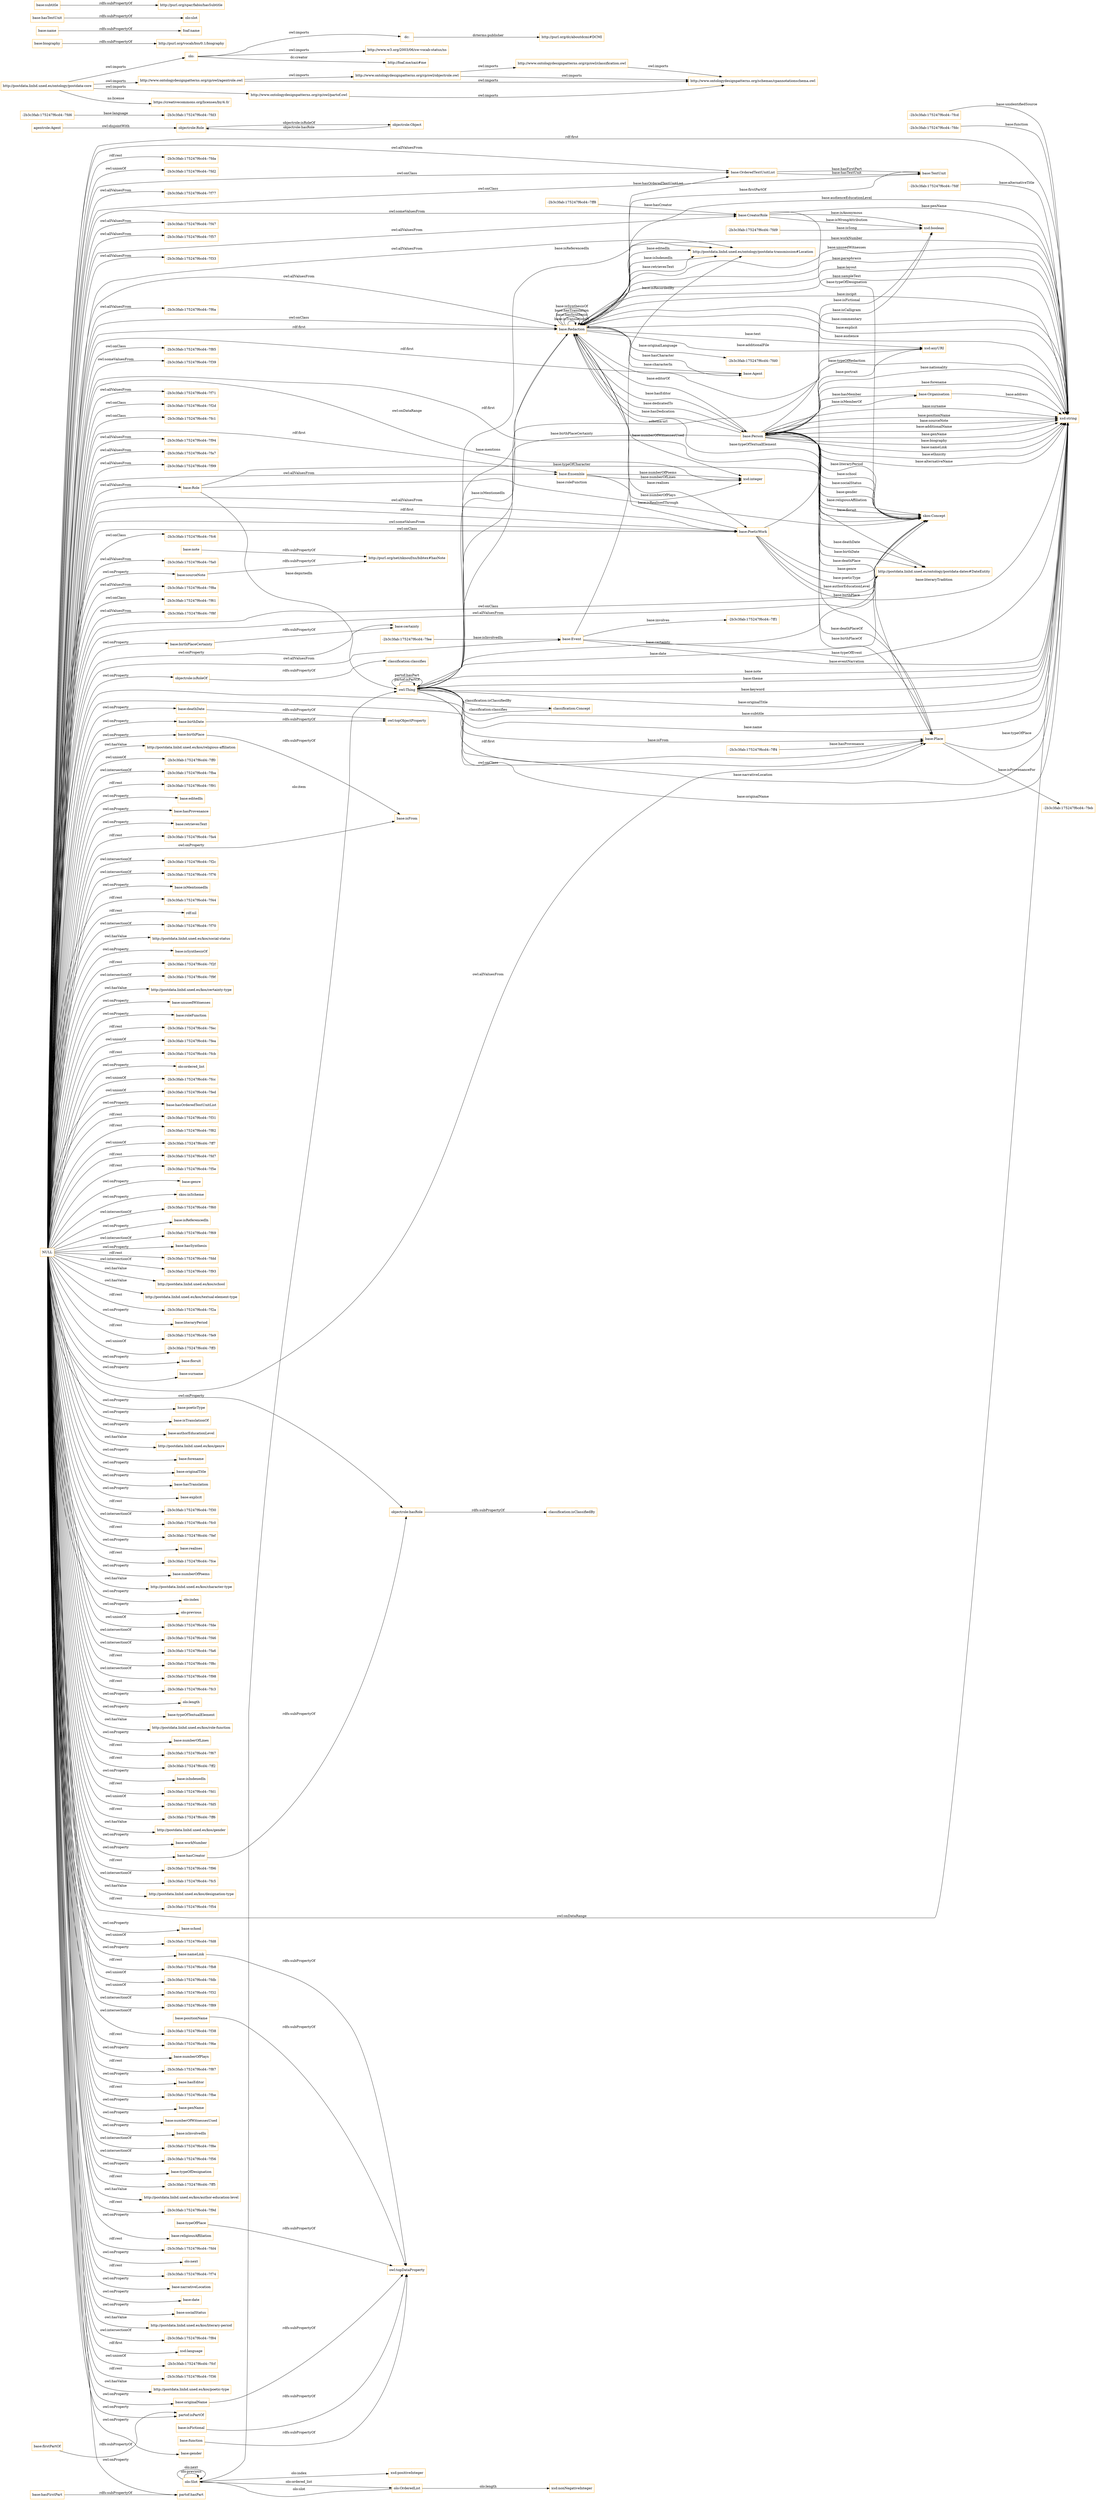 digraph ar2dtool_diagram { 
rankdir=LR;
size="1501"
node [shape = rectangle, color="orange"]; "base:Role" "-2b3c3fab:175247f6cd4:-7f77" "base:OrderedTextUnitList" "-2b3c3fab:175247f6cd4:-7f47" "-2b3c3fab:175247f6cd4:-7fdf" "-2b3c3fab:175247f6cd4:-7ff4" "agentrole:Agent" "-2b3c3fab:175247f6cd4:-7f57" "base:Agent" "-2b3c3fab:175247f6cd4:-7f33" "base:CreatorRole" "base:Person" "base:Organisation" "-2b3c3fab:175247f6cd4:-7f6a" "base:Redaction" "-2b3c3fab:175247f6cd4:-7fcd" "-2b3c3fab:175247f6cd4:-7f85" "-2b3c3fab:175247f6cd4:-7f39" "base:Ensemble" "-2b3c3fab:175247f6cd4:-7ff8" "-2b3c3fab:175247f6cd4:-7f71" "-2b3c3fab:175247f6cd4:-7f2d" "-2b3c3fab:175247f6cd4:-7fd9" "-2b3c3fab:175247f6cd4:-7fc1" "-2b3c3fab:175247f6cd4:-7feb" "base:TextUnit" "-2b3c3fab:175247f6cd4:-7fdc" "-2b3c3fab:175247f6cd4:-7f94" "-2b3c3fab:175247f6cd4:-7fee" "-2b3c3fab:175247f6cd4:-7fa7" "-2b3c3fab:175247f6cd4:-7f99" "skos:Concept" "http://postdata.linhd.uned.es/ontology/postdata-dates#DateEntity" "base:Place" "-2b3c3fab:175247f6cd4:-7fc6" "-2b3c3fab:175247f6cd4:-7ff1" "base:Event" "-2b3c3fab:175247f6cd4:-7fd6" "-2b3c3fab:175247f6cd4:-7fa0" "http://postdata.linhd.uned.es/ontology/postdata-transmission#Location" "-2b3c3fab:175247f6cd4:-7f8a" "-2b3c3fab:175247f6cd4:-7f61" "-2b3c3fab:175247f6cd4:-7f8f" "base:PoeticWork" "owl:Thing" "objectrole:Role" "objectrole:Object" "olo:Slot" "olo:OrderedList" "classification:Concept" ; /*classes style*/
	"base:deathDate" -> "owl:topObjectProperty" [ label = "rdfs:subPropertyOf" ];
	"http://www.ontologydesignpatterns.org/cp/owl/objectrole.owl" -> "http://www.ontologydesignpatterns.org/cp/owl/classification.owl" [ label = "owl:imports" ];
	"http://www.ontologydesignpatterns.org/cp/owl/objectrole.owl" -> "http://www.ontologydesignpatterns.org/schemas/cpannotationschema.owl" [ label = "owl:imports" ];
	"http://www.ontologydesignpatterns.org/cp/owl/classification.owl" -> "http://www.ontologydesignpatterns.org/schemas/cpannotationschema.owl" [ label = "owl:imports" ];
	"base:firstPartOf" -> "partof:isPartOf" [ label = "rdfs:subPropertyOf" ];
	"agentrole:Agent" -> "objectrole:Role" [ label = "owl:disjointWith" ];
	"dc:" -> "http://purl.org/dc/aboutdcmi#DCMI" [ label = "dcterms:publisher" ];
	"olo:" -> "http://www.w3.org/2003/06/sw-vocab-status/ns" [ label = "owl:imports" ];
	"olo:" -> "dc:" [ label = "owl:imports" ];
	"olo:" -> "http://foaf.me/zazi#me" [ label = "dc:creator" ];
	"base:birthPlaceCertainty" -> "base:certainty" [ label = "rdfs:subPropertyOf" ];
	"base:biography" -> "http://purl.org/vocab/bio/0.1/biography" [ label = "rdfs:subPropertyOf" ];
	"objectrole:isRoleOf" -> "classification:classifies" [ label = "rdfs:subPropertyOf" ];
	"base:nameLink" -> "owl:topDataProperty" [ label = "rdfs:subPropertyOf" ];
	"base:sourceNote" -> "http://purl.org/net/nknouf/ns/bibtex#hasNote" [ label = "rdfs:subPropertyOf" ];
	"base:name" -> "foaf:name" [ label = "rdfs:subPropertyOf" ];
	"base:hasTextUnit" -> "olo:slot" [ label = "rdfs:subPropertyOf" ];
	"NULL" -> "base:birthPlace" [ label = "owl:onProperty" ];
	"NULL" -> "http://postdata.linhd.uned.es/kos/religious-affiliation" [ label = "owl:hasValue" ];
	"NULL" -> "-2b3c3fab:175247f6cd4:-7ff0" [ label = "owl:unionOf" ];
	"NULL" -> "base:PoeticWork" [ label = "owl:allValuesFrom" ];
	"NULL" -> "-2b3c3fab:175247f6cd4:-7fba" [ label = "owl:intersectionOf" ];
	"NULL" -> "base:CreatorRole" [ label = "owl:someValuesFrom" ];
	"NULL" -> "-2b3c3fab:175247f6cd4:-7f91" [ label = "rdf:rest" ];
	"NULL" -> "base:editedIn" [ label = "owl:onProperty" ];
	"NULL" -> "base:Place" [ label = "rdf:first" ];
	"NULL" -> "base:hasProvenance" [ label = "owl:onProperty" ];
	"NULL" -> "base:retrievesText" [ label = "owl:onProperty" ];
	"NULL" -> "-2b3c3fab:175247f6cd4:-7fa4" [ label = "rdf:rest" ];
	"NULL" -> "-2b3c3fab:175247f6cd4:-7f71" [ label = "owl:allValuesFrom" ];
	"NULL" -> "base:PoeticWork" [ label = "rdf:first" ];
	"NULL" -> "-2b3c3fab:175247f6cd4:-7f94" [ label = "owl:allValuesFrom" ];
	"NULL" -> "base:birthDate" [ label = "owl:onProperty" ];
	"NULL" -> "-2b3c3fab:175247f6cd4:-7f2c" [ label = "owl:intersectionOf" ];
	"NULL" -> "-2b3c3fab:175247f6cd4:-7f76" [ label = "owl:intersectionOf" ];
	"NULL" -> "base:isMentionedIn" [ label = "owl:onProperty" ];
	"NULL" -> "-2b3c3fab:175247f6cd4:-7f44" [ label = "rdf:rest" ];
	"NULL" -> "rdf:nil" [ label = "rdf:rest" ];
	"NULL" -> "-2b3c3fab:175247f6cd4:-7f70" [ label = "owl:intersectionOf" ];
	"NULL" -> "-2b3c3fab:175247f6cd4:-7f2d" [ label = "owl:onClass" ];
	"NULL" -> "http://postdata.linhd.uned.es/kos/social-status" [ label = "owl:hasValue" ];
	"NULL" -> "base:isSynthesisOf" [ label = "owl:onProperty" ];
	"NULL" -> "-2b3c3fab:175247f6cd4:-7fc6" [ label = "owl:onClass" ];
	"NULL" -> "-2b3c3fab:175247f6cd4:-7f2f" [ label = "rdf:rest" ];
	"NULL" -> "base:birthPlaceCertainty" [ label = "owl:onProperty" ];
	"NULL" -> "-2b3c3fab:175247f6cd4:-7f9f" [ label = "owl:intersectionOf" ];
	"NULL" -> "http://postdata.linhd.uned.es/kos/certainty-type" [ label = "owl:hasValue" ];
	"NULL" -> "base:unusedWitnesses" [ label = "owl:onProperty" ];
	"NULL" -> "base:roleFunction" [ label = "owl:onProperty" ];
	"NULL" -> "-2b3c3fab:175247f6cd4:-7fec" [ label = "rdf:rest" ];
	"NULL" -> "objectrole:isRoleOf" [ label = "owl:onProperty" ];
	"NULL" -> "-2b3c3fab:175247f6cd4:-7fea" [ label = "owl:unionOf" ];
	"NULL" -> "partof:isPartOf" [ label = "owl:onProperty" ];
	"NULL" -> "-2b3c3fab:175247f6cd4:-7fcb" [ label = "rdf:rest" ];
	"NULL" -> "olo:ordered_list" [ label = "owl:onProperty" ];
	"NULL" -> "-2b3c3fab:175247f6cd4:-7fcc" [ label = "owl:unionOf" ];
	"NULL" -> "-2b3c3fab:175247f6cd4:-7fed" [ label = "owl:unionOf" ];
	"NULL" -> "base:hasOrderedTextUnitList" [ label = "owl:onProperty" ];
	"NULL" -> "-2b3c3fab:175247f6cd4:-7f47" [ label = "owl:allValuesFrom" ];
	"NULL" -> "-2b3c3fab:175247f6cd4:-7f31" [ label = "rdf:rest" ];
	"NULL" -> "-2b3c3fab:175247f6cd4:-7f82" [ label = "rdf:rest" ];
	"NULL" -> "-2b3c3fab:175247f6cd4:-7ff7" [ label = "owl:unionOf" ];
	"NULL" -> "-2b3c3fab:175247f6cd4:-7fd7" [ label = "rdf:rest" ];
	"NULL" -> "-2b3c3fab:175247f6cd4:-7f5e" [ label = "rdf:rest" ];
	"NULL" -> "base:Role" [ label = "owl:allValuesFrom" ];
	"NULL" -> "base:genre" [ label = "owl:onProperty" ];
	"NULL" -> "skos:inScheme" [ label = "owl:onProperty" ];
	"NULL" -> "base:OrderedTextUnitList" [ label = "owl:allValuesFrom" ];
	"NULL" -> "base:CreatorRole" [ label = "owl:allValuesFrom" ];
	"NULL" -> "-2b3c3fab:175247f6cd4:-7f99" [ label = "owl:allValuesFrom" ];
	"NULL" -> "http://postdata.linhd.uned.es/ontology/postdata-dates#DateEntity" [ label = "owl:onClass" ];
	"NULL" -> "base:Ensemble" [ label = "owl:allValuesFrom" ];
	"NULL" -> "-2b3c3fab:175247f6cd4:-7f60" [ label = "owl:intersectionOf" ];
	"NULL" -> "base:isReferencedIn" [ label = "owl:onProperty" ];
	"NULL" -> "-2b3c3fab:175247f6cd4:-7f69" [ label = "owl:intersectionOf" ];
	"NULL" -> "base:hasSynthesis" [ label = "owl:onProperty" ];
	"NULL" -> "-2b3c3fab:175247f6cd4:-7fdd" [ label = "rdf:rest" ];
	"NULL" -> "base:Agent" [ label = "rdf:first" ];
	"NULL" -> "-2b3c3fab:175247f6cd4:-7f93" [ label = "owl:intersectionOf" ];
	"NULL" -> "http://postdata.linhd.uned.es/kos/school" [ label = "owl:hasValue" ];
	"NULL" -> "skos:Concept" [ label = "rdf:first" ];
	"NULL" -> "http://postdata.linhd.uned.es/kos/textual-element-type" [ label = "owl:hasValue" ];
	"NULL" -> "-2b3c3fab:175247f6cd4:-7f2a" [ label = "rdf:rest" ];
	"NULL" -> "base:literaryPeriod" [ label = "owl:onProperty" ];
	"NULL" -> "-2b3c3fab:175247f6cd4:-7fe9" [ label = "rdf:rest" ];
	"NULL" -> "-2b3c3fab:175247f6cd4:-7ff3" [ label = "owl:unionOf" ];
	"NULL" -> "base:floruit" [ label = "owl:onProperty" ];
	"NULL" -> "base:surname" [ label = "owl:onProperty" ];
	"NULL" -> "xsd:string" [ label = "owl:onDataRange" ];
	"NULL" -> "base:poeticType" [ label = "owl:onProperty" ];
	"NULL" -> "base:isTranslationOf" [ label = "owl:onProperty" ];
	"NULL" -> "base:authorEducationLevel" [ label = "owl:onProperty" ];
	"NULL" -> "http://postdata.linhd.uned.es/kos/genre" [ label = "owl:hasValue" ];
	"NULL" -> "base:forename" [ label = "owl:onProperty" ];
	"NULL" -> "base:originalTitle" [ label = "owl:onProperty" ];
	"NULL" -> "base:hasTranslation" [ label = "owl:onProperty" ];
	"NULL" -> "base:Redaction" [ label = "owl:allValuesFrom" ];
	"NULL" -> "base:explicit" [ label = "owl:onProperty" ];
	"NULL" -> "-2b3c3fab:175247f6cd4:-7f30" [ label = "rdf:rest" ];
	"NULL" -> "-2b3c3fab:175247f6cd4:-7fc0" [ label = "owl:intersectionOf" ];
	"NULL" -> "-2b3c3fab:175247f6cd4:-7fef" [ label = "rdf:rest" ];
	"NULL" -> "base:realises" [ label = "owl:onProperty" ];
	"NULL" -> "-2b3c3fab:175247f6cd4:-7fce" [ label = "rdf:rest" ];
	"NULL" -> "base:PoeticWork" [ label = "owl:someValuesFrom" ];
	"NULL" -> "base:numberOfPoems" [ label = "owl:onProperty" ];
	"NULL" -> "http://postdata.linhd.uned.es/kos/character-type" [ label = "owl:hasValue" ];
	"NULL" -> "olo:index" [ label = "owl:onProperty" ];
	"NULL" -> "olo:previous" [ label = "owl:onProperty" ];
	"NULL" -> "-2b3c3fab:175247f6cd4:-7fde" [ label = "owl:unionOf" ];
	"NULL" -> "-2b3c3fab:175247f6cd4:-7f46" [ label = "owl:intersectionOf" ];
	"NULL" -> "-2b3c3fab:175247f6cd4:-7f8f" [ label = "owl:allValuesFrom" ];
	"NULL" -> "-2b3c3fab:175247f6cd4:-7fa6" [ label = "owl:intersectionOf" ];
	"NULL" -> "-2b3c3fab:175247f6cd4:-7f8c" [ label = "rdf:rest" ];
	"NULL" -> "-2b3c3fab:175247f6cd4:-7f98" [ label = "owl:intersectionOf" ];
	"NULL" -> "-2b3c3fab:175247f6cd4:-7fc3" [ label = "rdf:rest" ];
	"NULL" -> "base:PoeticWork" [ label = "owl:onClass" ];
	"NULL" -> "-2b3c3fab:175247f6cd4:-7f8a" [ label = "owl:allValuesFrom" ];
	"NULL" -> "-2b3c3fab:175247f6cd4:-7fc1" [ label = "owl:onClass" ];
	"NULL" -> "xsd:string" [ label = "rdf:first" ];
	"NULL" -> "olo:length" [ label = "owl:onProperty" ];
	"NULL" -> "-2b3c3fab:175247f6cd4:-7f33" [ label = "owl:allValuesFrom" ];
	"NULL" -> "base:typeOfTextualElement" [ label = "owl:onProperty" ];
	"NULL" -> "http://postdata.linhd.uned.es/kos/role-function" [ label = "owl:hasValue" ];
	"NULL" -> "base:numberOfLines" [ label = "owl:onProperty" ];
	"NULL" -> "-2b3c3fab:175247f6cd4:-7f67" [ label = "rdf:rest" ];
	"NULL" -> "-2b3c3fab:175247f6cd4:-7ff2" [ label = "rdf:rest" ];
	"NULL" -> "base:isIndexedIn" [ label = "owl:onProperty" ];
	"NULL" -> "-2b3c3fab:175247f6cd4:-7f85" [ label = "owl:onClass" ];
	"NULL" -> "-2b3c3fab:175247f6cd4:-7fd1" [ label = "rdf:rest" ];
	"NULL" -> "-2b3c3fab:175247f6cd4:-7f57" [ label = "owl:allValuesFrom" ];
	"NULL" -> "-2b3c3fab:175247f6cd4:-7fd5" [ label = "owl:unionOf" ];
	"NULL" -> "-2b3c3fab:175247f6cd4:-7ff6" [ label = "rdf:rest" ];
	"NULL" -> "http://postdata.linhd.uned.es/kos/gender" [ label = "owl:hasValue" ];
	"NULL" -> "base:workNumber" [ label = "owl:onProperty" ];
	"NULL" -> "base:hasCreator" [ label = "owl:onProperty" ];
	"NULL" -> "-2b3c3fab:175247f6cd4:-7f96" [ label = "rdf:rest" ];
	"NULL" -> "-2b3c3fab:175247f6cd4:-7fc5" [ label = "owl:intersectionOf" ];
	"NULL" -> "http://postdata.linhd.uned.es/kos/designation-type" [ label = "owl:hasValue" ];
	"NULL" -> "base:deathDate" [ label = "owl:onProperty" ];
	"NULL" -> "-2b3c3fab:175247f6cd4:-7f61" [ label = "owl:onClass" ];
	"NULL" -> "-2b3c3fab:175247f6cd4:-7f54" [ label = "rdf:rest" ];
	"NULL" -> "base:isFrom" [ label = "owl:onProperty" ];
	"NULL" -> "base:Redaction" [ label = "owl:onClass" ];
	"NULL" -> "base:school" [ label = "owl:onProperty" ];
	"NULL" -> "-2b3c3fab:175247f6cd4:-7fd8" [ label = "owl:unionOf" ];
	"NULL" -> "-2b3c3fab:175247f6cd4:-7fb8" [ label = "rdf:rest" ];
	"NULL" -> "xsd:integer" [ label = "owl:onDataRange" ];
	"NULL" -> "-2b3c3fab:175247f6cd4:-7fdb" [ label = "owl:unionOf" ];
	"NULL" -> "-2b3c3fab:175247f6cd4:-7f32" [ label = "owl:unionOf" ];
	"NULL" -> "-2b3c3fab:175247f6cd4:-7f39" [ label = "owl:someValuesFrom" ];
	"NULL" -> "-2b3c3fab:175247f6cd4:-7f89" [ label = "owl:intersectionOf" ];
	"NULL" -> "-2b3c3fab:175247f6cd4:-7f38" [ label = "owl:intersectionOf" ];
	"NULL" -> "objectrole:hasRole" [ label = "owl:onProperty" ];
	"NULL" -> "partof:hasPart" [ label = "owl:onProperty" ];
	"NULL" -> "-2b3c3fab:175247f6cd4:-7f6e" [ label = "rdf:rest" ];
	"NULL" -> "base:Place" [ label = "owl:onClass" ];
	"NULL" -> "base:numberOfPlays" [ label = "owl:onProperty" ];
	"NULL" -> "-2b3c3fab:175247f6cd4:-7f87" [ label = "rdf:rest" ];
	"NULL" -> "base:nameLink" [ label = "owl:onProperty" ];
	"NULL" -> "base:hasEditor" [ label = "owl:onProperty" ];
	"NULL" -> "base:Ensemble" [ label = "rdf:first" ];
	"NULL" -> "-2b3c3fab:175247f6cd4:-7fbe" [ label = "rdf:rest" ];
	"NULL" -> "base:penName" [ label = "owl:onProperty" ];
	"NULL" -> "base:numberOfWitnessesUsed" [ label = "owl:onProperty" ];
	"NULL" -> "base:isInvolvedIn" [ label = "owl:onProperty" ];
	"NULL" -> "-2b3c3fab:175247f6cd4:-7f8e" [ label = "owl:intersectionOf" ];
	"NULL" -> "-2b3c3fab:175247f6cd4:-7f56" [ label = "owl:intersectionOf" ];
	"NULL" -> "base:typeOfDesignation" [ label = "owl:onProperty" ];
	"NULL" -> "http://postdata.linhd.uned.es/ontology/postdata-transmission#Location" [ label = "owl:allValuesFrom" ];
	"NULL" -> "base:Redaction" [ label = "rdf:first" ];
	"NULL" -> "-2b3c3fab:175247f6cd4:-7fa7" [ label = "owl:allValuesFrom" ];
	"NULL" -> "-2b3c3fab:175247f6cd4:-7ff5" [ label = "rdf:rest" ];
	"NULL" -> "http://postdata.linhd.uned.es/kos/author-education-level" [ label = "owl:hasValue" ];
	"NULL" -> "-2b3c3fab:175247f6cd4:-7f9d" [ label = "rdf:rest" ];
	"NULL" -> "base:originalName" [ label = "owl:onProperty" ];
	"NULL" -> "base:religiousAffiliation" [ label = "owl:onProperty" ];
	"NULL" -> "-2b3c3fab:175247f6cd4:-7fd4" [ label = "rdf:rest" ];
	"NULL" -> "olo:next" [ label = "owl:onProperty" ];
	"NULL" -> "-2b3c3fab:175247f6cd4:-7f6a" [ label = "owl:allValuesFrom" ];
	"NULL" -> "-2b3c3fab:175247f6cd4:-7fa0" [ label = "owl:allValuesFrom" ];
	"NULL" -> "base:sourceNote" [ label = "owl:onProperty" ];
	"NULL" -> "-2b3c3fab:175247f6cd4:-7f74" [ label = "rdf:rest" ];
	"NULL" -> "base:narrativeLocation" [ label = "owl:onProperty" ];
	"NULL" -> "base:certainty" [ label = "owl:onProperty" ];
	"NULL" -> "base:date" [ label = "owl:onProperty" ];
	"NULL" -> "base:TextUnit" [ label = "owl:onClass" ];
	"NULL" -> "base:Place" [ label = "owl:allValuesFrom" ];
	"NULL" -> "base:socialStatus" [ label = "owl:onProperty" ];
	"NULL" -> "http://postdata.linhd.uned.es/kos/literary-period" [ label = "owl:hasValue" ];
	"NULL" -> "http://postdata.linhd.uned.es/ontology/postdata-dates#DateEntity" [ label = "owl:allValuesFrom" ];
	"NULL" -> "-2b3c3fab:175247f6cd4:-7f84" [ label = "owl:intersectionOf" ];
	"NULL" -> "xsd:language" [ label = "rdf:first" ];
	"NULL" -> "-2b3c3fab:175247f6cd4:-7f77" [ label = "owl:allValuesFrom" ];
	"NULL" -> "-2b3c3fab:175247f6cd4:-7fcf" [ label = "owl:unionOf" ];
	"NULL" -> "-2b3c3fab:175247f6cd4:-7f36" [ label = "rdf:rest" ];
	"NULL" -> "http://postdata.linhd.uned.es/kos/poetic-type" [ label = "owl:hasValue" ];
	"NULL" -> "base:gender" [ label = "owl:onProperty" ];
	"NULL" -> "-2b3c3fab:175247f6cd4:-7fda" [ label = "rdf:rest" ];
	"NULL" -> "base:OrderedTextUnitList" [ label = "owl:onClass" ];
	"NULL" -> "base:Event" [ label = "owl:allValuesFrom" ];
	"NULL" -> "-2b3c3fab:175247f6cd4:-7fd2" [ label = "owl:unionOf" ];
	"base:hasFirstPart" -> "partof:hasPart" [ label = "rdfs:subPropertyOf" ];
	"base:hasCreator" -> "objectrole:hasRole" [ label = "rdfs:subPropertyOf" ];
	"base:birthPlace" -> "base:isFrom" [ label = "rdfs:subPropertyOf" ];
	"http://www.ontologydesignpatterns.org/cp/owl/agentrole.owl" -> "http://www.ontologydesignpatterns.org/cp/owl/objectrole.owl" [ label = "owl:imports" ];
	"http://www.ontologydesignpatterns.org/cp/owl/agentrole.owl" -> "http://www.ontologydesignpatterns.org/schemas/cpannotationschema.owl" [ label = "owl:imports" ];
	"base:isFictional" -> "owl:topDataProperty" [ label = "rdfs:subPropertyOf" ];
	"base:subtitle" -> "http://purl.org/spar/fabio/hasSubtitle" [ label = "rdfs:subPropertyOf" ];
	"base:function" -> "owl:topDataProperty" [ label = "rdfs:subPropertyOf" ];
	"base:originalName" -> "owl:topDataProperty" [ label = "rdfs:subPropertyOf" ];
	"http://www.ontologydesignpatterns.org/cp/owl/partof.owl" -> "http://www.ontologydesignpatterns.org/schemas/cpannotationschema.owl" [ label = "owl:imports" ];
	"http://postdata.linhd.uned.es/ontology/postdata-core" -> "https://creativecommons.org/licenses/by/4.0/" [ label = "ns:license" ];
	"http://postdata.linhd.uned.es/ontology/postdata-core" -> "http://www.ontologydesignpatterns.org/cp/owl/partof.owl" [ label = "owl:imports" ];
	"http://postdata.linhd.uned.es/ontology/postdata-core" -> "http://www.ontologydesignpatterns.org/cp/owl/agentrole.owl" [ label = "owl:imports" ];
	"http://postdata.linhd.uned.es/ontology/postdata-core" -> "olo:" [ label = "owl:imports" ];
	"base:note" -> "http://purl.org/net/nknouf/ns/bibtex#hasNote" [ label = "rdfs:subPropertyOf" ];
	"base:birthDate" -> "owl:topObjectProperty" [ label = "rdfs:subPropertyOf" ];
	"base:positionName" -> "owl:topDataProperty" [ label = "rdfs:subPropertyOf" ];
	"objectrole:hasRole" -> "classification:isClassifiedBy" [ label = "rdfs:subPropertyOf" ];
	"base:typeOfPlace" -> "owl:topDataProperty" [ label = "rdfs:subPropertyOf" ];
	"base:Redaction" -> "owl:Thing" [ label = "base:mentions" ];
	"base:Person" -> "xsd:boolean" [ label = "base:isFictional" ];
	"owl:Thing" -> "xsd:string" [ label = "base:narrativeLocation" ];
	"base:CreatorRole" -> "xsd:string" [ label = "base:penName" ];
	"base:Person" -> "base:Place" [ label = "base:deathPlace" ];
	"base:Ensemble" -> "xsd:integer" [ label = "base:numberOfLines" ];
	"base:Redaction" -> "xsd:string" [ label = "base:audienceEducationLevel" ];
	"base:Event" -> "xsd:string" [ label = "base:eventNarration" ];
	"base:Redaction" -> "xsd:string" [ label = "base:workNumber" ];
	"owl:Thing" -> "xsd:string" [ label = "base:originalName" ];
	"base:OrderedTextUnitList" -> "base:TextUnit" [ label = "base:hasTextUnit" ];
	"base:Redaction" -> "base:Person" [ label = "base:hasEditor" ];
	"olo:Slot" -> "olo:Slot" [ label = "olo:previous" ];
	"base:Redaction" -> "xsd:string" [ label = "base:unusedWitnesses" ];
	"base:Place" -> "base:Person" [ label = "base:deathPlaceOf" ];
	"base:Person" -> "http://postdata.linhd.uned.es/ontology/postdata-dates#DateEntity" [ label = "base:floruit" ];
	"base:Person" -> "xsd:string" [ label = "base:surname" ];
	"base:Person" -> "xsd:string" [ label = "base:positionName" ];
	"classification:Concept" -> "owl:Thing" [ label = "classification:classifies" ];
	"-2b3c3fab:175247f6cd4:-7ff8" -> "base:CreatorRole" [ label = "base:hasCreator" ];
	"base:Redaction" -> "xsd:string" [ label = "base:paraphrasis" ];
	"base:Person" -> "base:Redaction" [ label = "base:hasDedication" ];
	"base:Event" -> "xsd:string" [ label = "base:typeOfEvent" ];
	"base:Person" -> "http://postdata.linhd.uned.es/ontology/postdata-dates#DateEntity" [ label = "base:deathDate" ];
	"base:Person" -> "base:Place" [ label = "base:birthPlace" ];
	"base:Event" -> "http://postdata.linhd.uned.es/ontology/postdata-transmission#Location" [ label = "base:isRecordedBy" ];
	"base:CreatorRole" -> "xsd:boolean" [ label = "base:isAnonymous" ];
	"base:Redaction" -> "base:Agent" [ label = "base:hasCharacter" ];
	"base:Redaction" -> "xsd:anyURI" [ label = "base:text" ];
	"base:Redaction" -> "xsd:anyURI" [ label = "base:additionalFile" ];
	"base:Person" -> "base:Organisation" [ label = "base:isMemberOf" ];
	"base:Redaction" -> "xsd:string" [ label = "base:layout" ];
	"base:PoeticWork" -> "xsd:boolean" [ label = "base:isCalligram" ];
	"olo:Slot" -> "olo:OrderedList" [ label = "olo:ordered_list" ];
	"base:Redaction" -> "http://postdata.linhd.uned.es/ontology/postdata-transmission#Location" [ label = "base:editedIn" ];
	"base:Redaction" -> "skos:Concept" [ label = "base:typeOfTextualElement" ];
	"olo:OrderedList" -> "xsd:nonNegativeInteger" [ label = "olo:length" ];
	"-2b3c3fab:175247f6cd4:-7fee" -> "base:Event" [ label = "base:isInvolvedIn" ];
	"base:PoeticWork" -> "base:Redaction" [ label = "base:isRealisedThrough" ];
	"base:Redaction" -> "base:PoeticWork" [ label = "base:realises" ];
	"base:Person" -> "skos:Concept" [ label = "base:religiousAffiliation" ];
	"base:Person" -> "xsd:string" [ label = "base:sourceNote" ];
	"base:Redaction" -> "xsd:string" [ label = "base:sampleText" ];
	"base:Redaction" -> "xsd:string" [ label = "base:incipit" ];
	"base:Person" -> "http://postdata.linhd.uned.es/ontology/postdata-dates#DateEntity" [ label = "base:birthDate" ];
	"base:Person" -> "owl:Thing" [ label = "base:birthPlaceCertainty" ];
	"base:Person" -> "skos:Concept" [ label = "base:literaryPeriod" ];
	"base:Person" -> "xsd:string" [ label = "base:additionalName" ];
	"base:Person" -> "xsd:string" [ label = "base:genName" ];
	"base:Person" -> "base:Redaction" [ label = "base:editorOf" ];
	"base:CreatorRole" -> "skos:Concept" [ label = "base:typeOfDesignation" ];
	"base:Person" -> "xsd:string" [ label = "base:biography" ];
	"base:Redaction" -> "base:Redaction" [ label = "base:isTranslationOf" ];
	"owl:Thing" -> "skos:Concept" [ label = "base:certainty" ];
	"base:Redaction" -> "base:Redaction" [ label = "base:hasSynthesis" ];
	"olo:OrderedList" -> "olo:Slot" [ label = "olo:slot" ];
	"base:Person" -> "skos:Concept" [ label = "base:school" ];
	"olo:Slot" -> "olo:Slot" [ label = "olo:next" ];
	"owl:Thing" -> "xsd:anyURI" [ label = "schema:url" ];
	"owl:Thing" -> "http://postdata.linhd.uned.es/ontology/postdata-transmission#Location" [ label = "base:isReferencedIn" ];
	"base:PoeticWork" -> "xsd:string" [ label = "base:literaryTradition" ];
	"owl:Thing" -> "xsd:string" [ label = "base:note" ];
	"-2b3c3fab:175247f6cd4:-7fcd" -> "xsd:string" [ label = "base:unidentifiedSource" ];
	"owl:Thing" -> "xsd:string" [ label = "base:theme" ];
	"base:Event" -> "-2b3c3fab:175247f6cd4:-7ff1" [ label = "base:involves" ];
	"base:Role" -> "skos:Concept" [ label = "base:roleFunction" ];
	"base:PoeticWork" -> "skos:Concept" [ label = "base:poeticType" ];
	"olo:Slot" -> "owl:Thing" [ label = "olo:item" ];
	"base:Place" -> "xsd:string" [ label = "base:typeOfPlace" ];
	"-2b3c3fab:175247f6cd4:-7fd9" -> "xsd:boolean" [ label = "base:isSong" ];
	"base:Person" -> "xsd:string" [ label = "base:nameLink" ];
	"base:Ensemble" -> "xsd:integer" [ label = "base:numberOfPlays" ];
	"base:Place" -> "base:Person" [ label = "base:birthPlaceOf" ];
	"base:Redaction" -> "http://postdata.linhd.uned.es/ontology/postdata-transmission#Location" [ label = "base:isIndexedIn" ];
	"base:Person" -> "xsd:string" [ label = "base:ethnicity" ];
	"owl:Thing" -> "xsd:string" [ label = "base:keyword" ];
	"base:Redaction" -> "xsd:string" [ label = "base:commentary" ];
	"base:Redaction" -> "base:OrderedTextUnitList" [ label = "base:hasOrderedTextUnitList" ];
	"owl:Thing" -> "xsd:string" [ label = "base:originalTitle" ];
	"base:Person" -> "skos:Concept" [ label = "base:socialStatus" ];
	"owl:Thing" -> "classification:Concept" [ label = "classification:isClassifiedBy" ];
	"owl:Thing" -> "owl:Thing" [ label = "partof:isPartOf" ];
	"olo:Slot" -> "xsd:positiveInteger" [ label = "olo:index" ];
	"-2b3c3fab:175247f6cd4:-7fdc" -> "xsd:string" [ label = "base:function" ];
	"base:PoeticWork" -> "skos:Concept" [ label = "base:authorEducationLevel" ];
	"owl:Thing" -> "base:Place" [ label = "base:isFrom" ];
	"base:Redaction" -> "base:Redaction" [ label = "base:hasTranslation" ];
	"base:CreatorRole" -> "xsd:boolean" [ label = "base:isWrongAttribution" ];
	"owl:Thing" -> "http://postdata.linhd.uned.es/ontology/postdata-dates#DateEntity" [ label = "base:date" ];
	"base:TextUnit" -> "base:Redaction" [ label = "base:firstPartOf" ];
	"base:Person" -> "xsd:string" [ label = "base:alternativeName" ];
	"objectrole:Object" -> "objectrole:Role" [ label = "objectrole:hasRole" ];
	"-2b3c3fab:175247f6cd4:-7ff4" -> "base:Place" [ label = "base:hasProvenance" ];
	"base:Person" -> "xsd:string" [ label = "base:nationality" ];
	"owl:Thing" -> "base:Redaction" [ label = "base:isMentionedIn" ];
	"base:OrderedTextUnitList" -> "base:TextUnit" [ label = "base:hasFirstPart" ];
	"base:Person" -> "xsd:anyURI" [ label = "base:portrait" ];
	"-2b3c3fab:175247f6cd4:-7fdf" -> "xsd:string" [ label = "base:alternativeTitle" ];
	"base:Organisation" -> "xsd:string" [ label = "base:address" ];
	"base:Role" -> "skos:Concept" [ label = "base:typeOfCharacter" ];
	"base:Organisation" -> "base:Person" [ label = "base:hasMember" ];
	"base:Place" -> "-2b3c3fab:175247f6cd4:-7feb" [ label = "base:isProvenanceFor" ];
	"base:Redaction" -> "xsd:string" [ label = "base:explicit" ];
	"owl:Thing" -> "xsd:string" [ label = "base:subtitle" ];
	"base:Redaction" -> "http://postdata.linhd.uned.es/ontology/postdata-transmission#Location" [ label = "base:retrievesText" ];
	"base:Person" -> "skos:Concept" [ label = "base:gender" ];
	"base:PoeticWork" -> "skos:Concept" [ label = "base:genre" ];
	"owl:Thing" -> "xsd:string" [ label = "base:name" ];
	"base:Redaction" -> "base:Person" [ label = "base:dedicatedTo" ];
	"base:Person" -> "xsd:string" [ label = "base:forename" ];
	"base:Redaction" -> "xsd:string" [ label = "base:audience" ];
	"base:Ensemble" -> "xsd:integer" [ label = "base:numberOfPoems" ];
	"base:Redaction" -> "xsd:string" [ label = "base:typeOfRedaction" ];
	"base:Redaction" -> "xsd:integer" [ label = "base:numberOfWitnessesUsed" ];
	"base:Redaction" -> "-2b3c3fab:175247f6cd4:-7fd0" [ label = "base:originalLanguage" ];
	"owl:Thing" -> "owl:Thing" [ label = "partof:hasPart" ];
	"base:Role" -> "owl:Thing" [ label = "base:depictedIn" ];
	"base:Agent" -> "base:Redaction" [ label = "base:characterIn" ];
	"-2b3c3fab:175247f6cd4:-7fd6" -> "-2b3c3fab:175247f6cd4:-7fd3" [ label = "base:language" ];
	"objectrole:Role" -> "objectrole:Object" [ label = "objectrole:isRoleOf" ];
	"base:Redaction" -> "base:Redaction" [ label = "base:isSynthesisOf" ];

}
